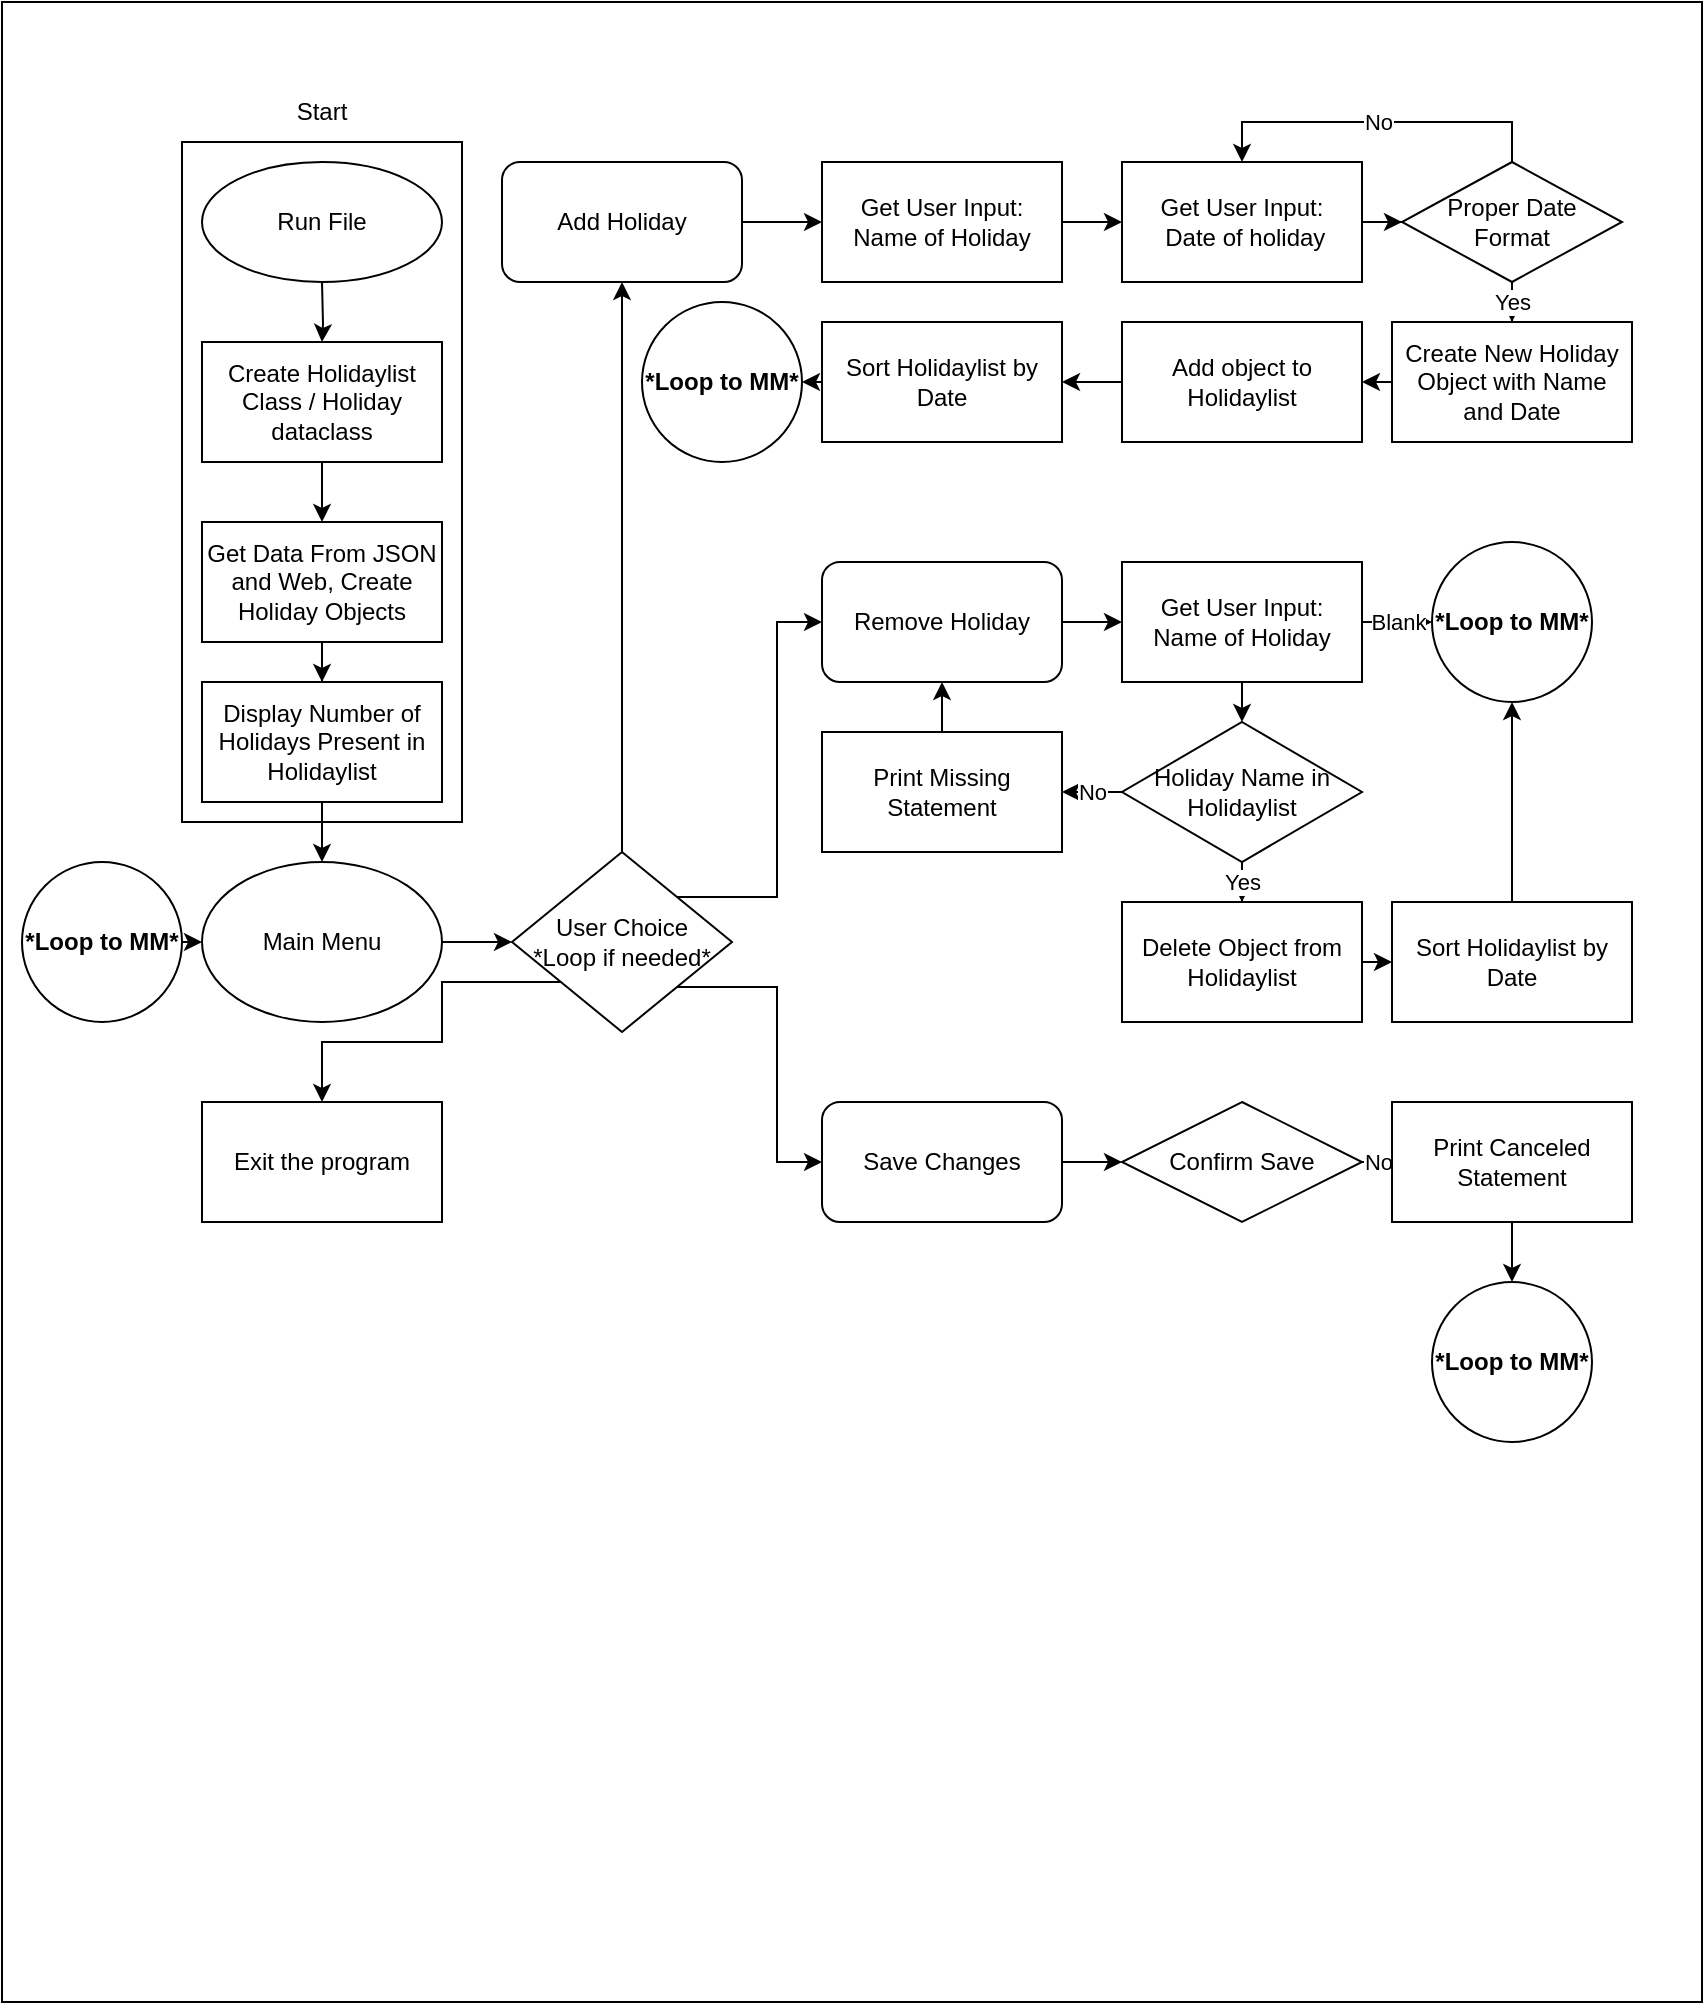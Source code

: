 <mxfile version="16.2.3" type="device"><diagram id="RSLoriEYUijYtfud8MhP" name="Page-1"><mxGraphModel dx="627" dy="716" grid="1" gridSize="10" guides="1" tooltips="1" connect="1" arrows="1" fold="1" page="1" pageScale="1" pageWidth="850" pageHeight="1100" math="0" shadow="0"><root><mxCell id="0"/><mxCell id="1" parent="0"/><mxCell id="YzJbnDoHE_GI3y8GtR-A-1" value="" style="rounded=0;whiteSpace=wrap;html=1;" vertex="1" parent="1"><mxGeometry width="850" height="1000" as="geometry"/></mxCell><mxCell id="YzJbnDoHE_GI3y8GtR-A-32" value="" style="rounded=0;whiteSpace=wrap;html=1;" vertex="1" parent="1"><mxGeometry x="90" y="70" width="140" height="340" as="geometry"/></mxCell><mxCell id="YzJbnDoHE_GI3y8GtR-A-4" style="edgeStyle=orthogonalEdgeStyle;rounded=0;orthogonalLoop=1;jettySize=auto;html=1;" edge="1" parent="1" target="YzJbnDoHE_GI3y8GtR-A-3"><mxGeometry relative="1" as="geometry"><mxPoint x="160" y="140" as="sourcePoint"/></mxGeometry></mxCell><mxCell id="YzJbnDoHE_GI3y8GtR-A-6" style="edgeStyle=orthogonalEdgeStyle;rounded=0;orthogonalLoop=1;jettySize=auto;html=1;entryX=0.5;entryY=0;entryDx=0;entryDy=0;" edge="1" parent="1" source="YzJbnDoHE_GI3y8GtR-A-3" target="YzJbnDoHE_GI3y8GtR-A-5"><mxGeometry relative="1" as="geometry"/></mxCell><mxCell id="YzJbnDoHE_GI3y8GtR-A-3" value="Create Holidaylist Class / Holiday dataclass" style="rounded=0;whiteSpace=wrap;html=1;" vertex="1" parent="1"><mxGeometry x="100" y="170" width="120" height="60" as="geometry"/></mxCell><mxCell id="YzJbnDoHE_GI3y8GtR-A-10" style="edgeStyle=orthogonalEdgeStyle;rounded=0;orthogonalLoop=1;jettySize=auto;html=1;" edge="1" parent="1" source="YzJbnDoHE_GI3y8GtR-A-5" target="YzJbnDoHE_GI3y8GtR-A-9"><mxGeometry relative="1" as="geometry"/></mxCell><mxCell id="YzJbnDoHE_GI3y8GtR-A-5" value="Get Data From JSON and Web, Create Holiday Objects" style="rounded=0;whiteSpace=wrap;html=1;" vertex="1" parent="1"><mxGeometry x="100" y="260" width="120" height="60" as="geometry"/></mxCell><mxCell id="YzJbnDoHE_GI3y8GtR-A-13" style="edgeStyle=orthogonalEdgeStyle;rounded=0;orthogonalLoop=1;jettySize=auto;html=1;exitX=1;exitY=0.5;exitDx=0;exitDy=0;entryX=0;entryY=0.5;entryDx=0;entryDy=0;" edge="1" parent="1" source="YzJbnDoHE_GI3y8GtR-A-7" target="YzJbnDoHE_GI3y8GtR-A-12"><mxGeometry relative="1" as="geometry"/></mxCell><mxCell id="YzJbnDoHE_GI3y8GtR-A-7" value="Main Menu" style="ellipse;whiteSpace=wrap;html=1;" vertex="1" parent="1"><mxGeometry x="100" y="430" width="120" height="80" as="geometry"/></mxCell><mxCell id="YzJbnDoHE_GI3y8GtR-A-11" style="edgeStyle=orthogonalEdgeStyle;rounded=0;orthogonalLoop=1;jettySize=auto;html=1;" edge="1" parent="1" source="YzJbnDoHE_GI3y8GtR-A-9" target="YzJbnDoHE_GI3y8GtR-A-7"><mxGeometry relative="1" as="geometry"/></mxCell><mxCell id="YzJbnDoHE_GI3y8GtR-A-9" value="&lt;span&gt;Display Number of Holidays Present in Holidaylist&lt;/span&gt;" style="rounded=0;whiteSpace=wrap;html=1;" vertex="1" parent="1"><mxGeometry x="100" y="340" width="120" height="60" as="geometry"/></mxCell><mxCell id="YzJbnDoHE_GI3y8GtR-A-16" style="edgeStyle=orthogonalEdgeStyle;rounded=0;orthogonalLoop=1;jettySize=auto;html=1;exitX=0;exitY=1;exitDx=0;exitDy=0;entryX=0.5;entryY=0;entryDx=0;entryDy=0;" edge="1" parent="1" source="YzJbnDoHE_GI3y8GtR-A-12" target="YzJbnDoHE_GI3y8GtR-A-15"><mxGeometry relative="1" as="geometry"><Array as="points"><mxPoint x="220" y="490"/><mxPoint x="220" y="520"/><mxPoint x="160" y="520"/></Array></mxGeometry></mxCell><mxCell id="YzJbnDoHE_GI3y8GtR-A-19" style="edgeStyle=orthogonalEdgeStyle;rounded=0;orthogonalLoop=1;jettySize=auto;html=1;exitX=0.5;exitY=0;exitDx=0;exitDy=0;entryX=0.5;entryY=1;entryDx=0;entryDy=0;" edge="1" parent="1" source="YzJbnDoHE_GI3y8GtR-A-12" target="YzJbnDoHE_GI3y8GtR-A-18"><mxGeometry relative="1" as="geometry"/></mxCell><mxCell id="YzJbnDoHE_GI3y8GtR-A-51" style="edgeStyle=orthogonalEdgeStyle;rounded=0;orthogonalLoop=1;jettySize=auto;html=1;exitX=1;exitY=0;exitDx=0;exitDy=0;entryX=0;entryY=0.5;entryDx=0;entryDy=0;" edge="1" parent="1" source="YzJbnDoHE_GI3y8GtR-A-12" target="YzJbnDoHE_GI3y8GtR-A-48"><mxGeometry relative="1" as="geometry"/></mxCell><mxCell id="YzJbnDoHE_GI3y8GtR-A-67" style="edgeStyle=orthogonalEdgeStyle;rounded=0;orthogonalLoop=1;jettySize=auto;html=1;exitX=1;exitY=1;exitDx=0;exitDy=0;entryX=0;entryY=0.5;entryDx=0;entryDy=0;" edge="1" parent="1" source="YzJbnDoHE_GI3y8GtR-A-12" target="YzJbnDoHE_GI3y8GtR-A-66"><mxGeometry relative="1" as="geometry"/></mxCell><mxCell id="YzJbnDoHE_GI3y8GtR-A-12" value="User Choice&lt;br&gt;*Loop if needed*" style="rhombus;whiteSpace=wrap;html=1;" vertex="1" parent="1"><mxGeometry x="255" y="425" width="110" height="90" as="geometry"/></mxCell><mxCell id="YzJbnDoHE_GI3y8GtR-A-15" value="Exit the program" style="rounded=0;whiteSpace=wrap;html=1;" vertex="1" parent="1"><mxGeometry x="100" y="550" width="120" height="60" as="geometry"/></mxCell><mxCell id="YzJbnDoHE_GI3y8GtR-A-21" style="edgeStyle=orthogonalEdgeStyle;rounded=0;orthogonalLoop=1;jettySize=auto;html=1;" edge="1" parent="1" source="YzJbnDoHE_GI3y8GtR-A-18"><mxGeometry relative="1" as="geometry"><mxPoint x="410" y="110" as="targetPoint"/></mxGeometry></mxCell><mxCell id="YzJbnDoHE_GI3y8GtR-A-18" value="Add Holiday" style="rounded=1;whiteSpace=wrap;html=1;" vertex="1" parent="1"><mxGeometry x="250" y="80" width="120" height="60" as="geometry"/></mxCell><mxCell id="YzJbnDoHE_GI3y8GtR-A-25" style="edgeStyle=orthogonalEdgeStyle;rounded=0;orthogonalLoop=1;jettySize=auto;html=1;entryX=0;entryY=0.5;entryDx=0;entryDy=0;" edge="1" parent="1" source="YzJbnDoHE_GI3y8GtR-A-23" target="YzJbnDoHE_GI3y8GtR-A-24"><mxGeometry relative="1" as="geometry"/></mxCell><mxCell id="YzJbnDoHE_GI3y8GtR-A-23" value="Get User Input:&lt;br&gt;Name of Holiday" style="rounded=0;whiteSpace=wrap;html=1;" vertex="1" parent="1"><mxGeometry x="410" y="80" width="120" height="60" as="geometry"/></mxCell><mxCell id="YzJbnDoHE_GI3y8GtR-A-29" style="edgeStyle=orthogonalEdgeStyle;rounded=0;orthogonalLoop=1;jettySize=auto;html=1;entryX=0;entryY=0.5;entryDx=0;entryDy=0;" edge="1" parent="1" source="YzJbnDoHE_GI3y8GtR-A-24" target="YzJbnDoHE_GI3y8GtR-A-26"><mxGeometry relative="1" as="geometry"/></mxCell><mxCell id="YzJbnDoHE_GI3y8GtR-A-24" value="Get User Input:&lt;br&gt;&amp;nbsp;Date of holiday" style="rounded=0;whiteSpace=wrap;html=1;" vertex="1" parent="1"><mxGeometry x="560" y="80" width="120" height="60" as="geometry"/></mxCell><mxCell id="YzJbnDoHE_GI3y8GtR-A-28" value="No" style="edgeStyle=orthogonalEdgeStyle;rounded=0;orthogonalLoop=1;jettySize=auto;html=1;exitX=0.5;exitY=0;exitDx=0;exitDy=0;entryX=0.5;entryY=0;entryDx=0;entryDy=0;" edge="1" parent="1" source="YzJbnDoHE_GI3y8GtR-A-26" target="YzJbnDoHE_GI3y8GtR-A-24"><mxGeometry relative="1" as="geometry"/></mxCell><mxCell id="YzJbnDoHE_GI3y8GtR-A-35" value="Yes" style="edgeStyle=orthogonalEdgeStyle;rounded=0;orthogonalLoop=1;jettySize=auto;html=1;" edge="1" parent="1" source="YzJbnDoHE_GI3y8GtR-A-26" target="YzJbnDoHE_GI3y8GtR-A-34"><mxGeometry relative="1" as="geometry"/></mxCell><mxCell id="YzJbnDoHE_GI3y8GtR-A-26" value="Proper Date&lt;br&gt;Format" style="rhombus;whiteSpace=wrap;html=1;" vertex="1" parent="1"><mxGeometry x="700" y="80" width="110" height="60" as="geometry"/></mxCell><mxCell id="YzJbnDoHE_GI3y8GtR-A-33" value="Start" style="text;html=1;strokeColor=none;fillColor=none;align=center;verticalAlign=middle;whiteSpace=wrap;rounded=0;" vertex="1" parent="1"><mxGeometry x="130" y="40" width="60" height="30" as="geometry"/></mxCell><mxCell id="YzJbnDoHE_GI3y8GtR-A-37" style="edgeStyle=orthogonalEdgeStyle;rounded=0;orthogonalLoop=1;jettySize=auto;html=1;exitX=0;exitY=0.5;exitDx=0;exitDy=0;entryX=1;entryY=0.5;entryDx=0;entryDy=0;" edge="1" parent="1" source="YzJbnDoHE_GI3y8GtR-A-34" target="YzJbnDoHE_GI3y8GtR-A-36"><mxGeometry relative="1" as="geometry"/></mxCell><mxCell id="YzJbnDoHE_GI3y8GtR-A-34" value="Create New Holiday Object with Name and Date" style="rounded=0;whiteSpace=wrap;html=1;" vertex="1" parent="1"><mxGeometry x="695" y="160" width="120" height="60" as="geometry"/></mxCell><mxCell id="YzJbnDoHE_GI3y8GtR-A-39" style="edgeStyle=orthogonalEdgeStyle;rounded=0;orthogonalLoop=1;jettySize=auto;html=1;entryX=1;entryY=0.5;entryDx=0;entryDy=0;" edge="1" parent="1" source="YzJbnDoHE_GI3y8GtR-A-36" target="YzJbnDoHE_GI3y8GtR-A-38"><mxGeometry relative="1" as="geometry"/></mxCell><mxCell id="YzJbnDoHE_GI3y8GtR-A-36" value="Add object to Holidaylist" style="rounded=0;whiteSpace=wrap;html=1;" vertex="1" parent="1"><mxGeometry x="560" y="160" width="120" height="60" as="geometry"/></mxCell><mxCell id="YzJbnDoHE_GI3y8GtR-A-43" style="edgeStyle=orthogonalEdgeStyle;rounded=0;orthogonalLoop=1;jettySize=auto;html=1;exitX=0;exitY=0.5;exitDx=0;exitDy=0;entryX=1;entryY=0.5;entryDx=0;entryDy=0;" edge="1" parent="1" source="YzJbnDoHE_GI3y8GtR-A-38" target="YzJbnDoHE_GI3y8GtR-A-42"><mxGeometry relative="1" as="geometry"/></mxCell><mxCell id="YzJbnDoHE_GI3y8GtR-A-38" value="Sort Holidaylist by Date" style="rounded=0;whiteSpace=wrap;html=1;" vertex="1" parent="1"><mxGeometry x="410" y="160" width="120" height="60" as="geometry"/></mxCell><mxCell id="YzJbnDoHE_GI3y8GtR-A-42" value="*Loop to MM*" style="ellipse;whiteSpace=wrap;html=1;aspect=fixed;fontStyle=1" vertex="1" parent="1"><mxGeometry x="320" y="150" width="80" height="80" as="geometry"/></mxCell><mxCell id="YzJbnDoHE_GI3y8GtR-A-45" style="edgeStyle=orthogonalEdgeStyle;rounded=0;orthogonalLoop=1;jettySize=auto;html=1;exitX=1;exitY=0.5;exitDx=0;exitDy=0;entryX=0;entryY=0.5;entryDx=0;entryDy=0;" edge="1" parent="1" source="YzJbnDoHE_GI3y8GtR-A-44" target="YzJbnDoHE_GI3y8GtR-A-7"><mxGeometry relative="1" as="geometry"/></mxCell><mxCell id="YzJbnDoHE_GI3y8GtR-A-44" value="*Loop to MM*" style="ellipse;whiteSpace=wrap;html=1;aspect=fixed;fontStyle=1" vertex="1" parent="1"><mxGeometry x="10" y="430" width="80" height="80" as="geometry"/></mxCell><mxCell id="YzJbnDoHE_GI3y8GtR-A-53" style="edgeStyle=orthogonalEdgeStyle;rounded=0;orthogonalLoop=1;jettySize=auto;html=1;exitX=1;exitY=0.5;exitDx=0;exitDy=0;entryX=0;entryY=0.5;entryDx=0;entryDy=0;" edge="1" parent="1" source="YzJbnDoHE_GI3y8GtR-A-48" target="YzJbnDoHE_GI3y8GtR-A-52"><mxGeometry relative="1" as="geometry"/></mxCell><mxCell id="YzJbnDoHE_GI3y8GtR-A-48" value="Remove Holiday" style="rounded=1;whiteSpace=wrap;html=1;" vertex="1" parent="1"><mxGeometry x="410" y="280" width="120" height="60" as="geometry"/></mxCell><mxCell id="YzJbnDoHE_GI3y8GtR-A-50" value="Run File" style="ellipse;whiteSpace=wrap;html=1;" vertex="1" parent="1"><mxGeometry x="100" y="80" width="120" height="60" as="geometry"/></mxCell><mxCell id="YzJbnDoHE_GI3y8GtR-A-55" style="edgeStyle=orthogonalEdgeStyle;rounded=0;orthogonalLoop=1;jettySize=auto;html=1;exitX=0.5;exitY=1;exitDx=0;exitDy=0;entryX=0.5;entryY=0;entryDx=0;entryDy=0;" edge="1" parent="1" source="YzJbnDoHE_GI3y8GtR-A-52" target="YzJbnDoHE_GI3y8GtR-A-54"><mxGeometry relative="1" as="geometry"/></mxCell><mxCell id="YzJbnDoHE_GI3y8GtR-A-57" value="Blank" style="edgeStyle=orthogonalEdgeStyle;rounded=0;orthogonalLoop=1;jettySize=auto;html=1;entryX=0;entryY=0.5;entryDx=0;entryDy=0;" edge="1" parent="1" source="YzJbnDoHE_GI3y8GtR-A-52" target="YzJbnDoHE_GI3y8GtR-A-56"><mxGeometry relative="1" as="geometry"/></mxCell><mxCell id="YzJbnDoHE_GI3y8GtR-A-52" value="Get User Input: &lt;br&gt;Name of Holiday" style="rounded=0;whiteSpace=wrap;html=1;" vertex="1" parent="1"><mxGeometry x="560" y="280" width="120" height="60" as="geometry"/></mxCell><mxCell id="YzJbnDoHE_GI3y8GtR-A-59" value="No" style="edgeStyle=orthogonalEdgeStyle;rounded=0;orthogonalLoop=1;jettySize=auto;html=1;" edge="1" parent="1" source="YzJbnDoHE_GI3y8GtR-A-54" target="YzJbnDoHE_GI3y8GtR-A-58"><mxGeometry relative="1" as="geometry"/></mxCell><mxCell id="YzJbnDoHE_GI3y8GtR-A-62" value="Yes" style="edgeStyle=orthogonalEdgeStyle;rounded=0;orthogonalLoop=1;jettySize=auto;html=1;exitX=0.5;exitY=1;exitDx=0;exitDy=0;" edge="1" parent="1" source="YzJbnDoHE_GI3y8GtR-A-54" target="YzJbnDoHE_GI3y8GtR-A-61"><mxGeometry relative="1" as="geometry"/></mxCell><mxCell id="YzJbnDoHE_GI3y8GtR-A-54" value="Holiday Name in Holidaylist" style="rhombus;whiteSpace=wrap;html=1;" vertex="1" parent="1"><mxGeometry x="560" y="360" width="120" height="70" as="geometry"/></mxCell><mxCell id="YzJbnDoHE_GI3y8GtR-A-56" value="*Loop to MM*" style="ellipse;whiteSpace=wrap;html=1;aspect=fixed;fontStyle=1" vertex="1" parent="1"><mxGeometry x="715" y="270" width="80" height="80" as="geometry"/></mxCell><mxCell id="YzJbnDoHE_GI3y8GtR-A-60" style="edgeStyle=orthogonalEdgeStyle;rounded=0;orthogonalLoop=1;jettySize=auto;html=1;exitX=0.5;exitY=0;exitDx=0;exitDy=0;entryX=0.5;entryY=1;entryDx=0;entryDy=0;" edge="1" parent="1" source="YzJbnDoHE_GI3y8GtR-A-58" target="YzJbnDoHE_GI3y8GtR-A-48"><mxGeometry relative="1" as="geometry"/></mxCell><mxCell id="YzJbnDoHE_GI3y8GtR-A-58" value="Print Missing Statement" style="rounded=0;whiteSpace=wrap;html=1;" vertex="1" parent="1"><mxGeometry x="410" y="365" width="120" height="60" as="geometry"/></mxCell><mxCell id="YzJbnDoHE_GI3y8GtR-A-64" style="edgeStyle=orthogonalEdgeStyle;rounded=0;orthogonalLoop=1;jettySize=auto;html=1;exitX=1;exitY=0.5;exitDx=0;exitDy=0;entryX=0;entryY=0.5;entryDx=0;entryDy=0;" edge="1" parent="1" source="YzJbnDoHE_GI3y8GtR-A-61" target="YzJbnDoHE_GI3y8GtR-A-63"><mxGeometry relative="1" as="geometry"/></mxCell><mxCell id="YzJbnDoHE_GI3y8GtR-A-61" value="Delete Object from Holidaylist" style="rounded=0;whiteSpace=wrap;html=1;" vertex="1" parent="1"><mxGeometry x="560" y="450" width="120" height="60" as="geometry"/></mxCell><mxCell id="YzJbnDoHE_GI3y8GtR-A-65" style="edgeStyle=orthogonalEdgeStyle;rounded=0;orthogonalLoop=1;jettySize=auto;html=1;exitX=0.5;exitY=0;exitDx=0;exitDy=0;entryX=0.5;entryY=1;entryDx=0;entryDy=0;" edge="1" parent="1" source="YzJbnDoHE_GI3y8GtR-A-63" target="YzJbnDoHE_GI3y8GtR-A-56"><mxGeometry relative="1" as="geometry"/></mxCell><mxCell id="YzJbnDoHE_GI3y8GtR-A-63" value="Sort Holidaylist by Date" style="rounded=0;whiteSpace=wrap;html=1;" vertex="1" parent="1"><mxGeometry x="695" y="450" width="120" height="60" as="geometry"/></mxCell><mxCell id="YzJbnDoHE_GI3y8GtR-A-70" style="edgeStyle=orthogonalEdgeStyle;rounded=0;orthogonalLoop=1;jettySize=auto;html=1;exitX=1;exitY=0.5;exitDx=0;exitDy=0;entryX=0;entryY=0.5;entryDx=0;entryDy=0;" edge="1" parent="1" source="YzJbnDoHE_GI3y8GtR-A-66" target="YzJbnDoHE_GI3y8GtR-A-68"><mxGeometry relative="1" as="geometry"/></mxCell><mxCell id="YzJbnDoHE_GI3y8GtR-A-66" value="Save Changes" style="rounded=1;whiteSpace=wrap;html=1;" vertex="1" parent="1"><mxGeometry x="410" y="550" width="120" height="60" as="geometry"/></mxCell><mxCell id="YzJbnDoHE_GI3y8GtR-A-72" value="No" style="edgeStyle=orthogonalEdgeStyle;rounded=0;orthogonalLoop=1;jettySize=auto;html=1;exitX=1;exitY=0.5;exitDx=0;exitDy=0;entryX=0;entryY=0.5;entryDx=0;entryDy=0;" edge="1" parent="1" source="YzJbnDoHE_GI3y8GtR-A-68" target="YzJbnDoHE_GI3y8GtR-A-71"><mxGeometry relative="1" as="geometry"/></mxCell><mxCell id="YzJbnDoHE_GI3y8GtR-A-68" value="Confirm Save" style="rhombus;whiteSpace=wrap;html=1;" vertex="1" parent="1"><mxGeometry x="560" y="550" width="120" height="60" as="geometry"/></mxCell><mxCell id="YzJbnDoHE_GI3y8GtR-A-74" style="edgeStyle=orthogonalEdgeStyle;rounded=0;orthogonalLoop=1;jettySize=auto;html=1;exitX=0.5;exitY=1;exitDx=0;exitDy=0;entryX=0.5;entryY=0;entryDx=0;entryDy=0;" edge="1" parent="1" source="YzJbnDoHE_GI3y8GtR-A-71" target="YzJbnDoHE_GI3y8GtR-A-73"><mxGeometry relative="1" as="geometry"/></mxCell><mxCell id="YzJbnDoHE_GI3y8GtR-A-71" value="Print Canceled Statement" style="rounded=0;whiteSpace=wrap;html=1;" vertex="1" parent="1"><mxGeometry x="695" y="550" width="120" height="60" as="geometry"/></mxCell><mxCell id="YzJbnDoHE_GI3y8GtR-A-73" value="*Loop to MM*" style="ellipse;whiteSpace=wrap;html=1;aspect=fixed;fontStyle=1" vertex="1" parent="1"><mxGeometry x="715" y="640" width="80" height="80" as="geometry"/></mxCell></root></mxGraphModel></diagram></mxfile>